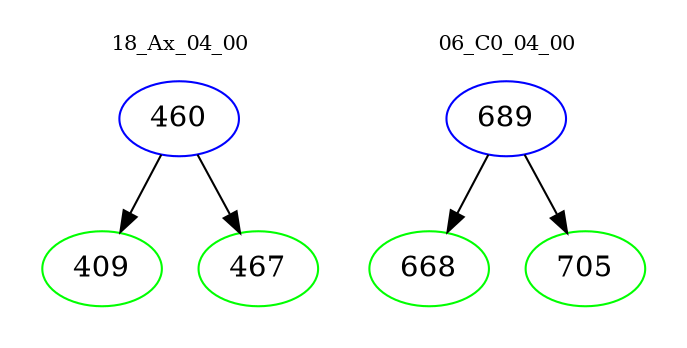 digraph{
subgraph cluster_0 {
color = white
label = "18_Ax_04_00";
fontsize=10;
T0_460 [label="460", color="blue"]
T0_460 -> T0_409 [color="black"]
T0_409 [label="409", color="green"]
T0_460 -> T0_467 [color="black"]
T0_467 [label="467", color="green"]
}
subgraph cluster_1 {
color = white
label = "06_C0_04_00";
fontsize=10;
T1_689 [label="689", color="blue"]
T1_689 -> T1_668 [color="black"]
T1_668 [label="668", color="green"]
T1_689 -> T1_705 [color="black"]
T1_705 [label="705", color="green"]
}
}

